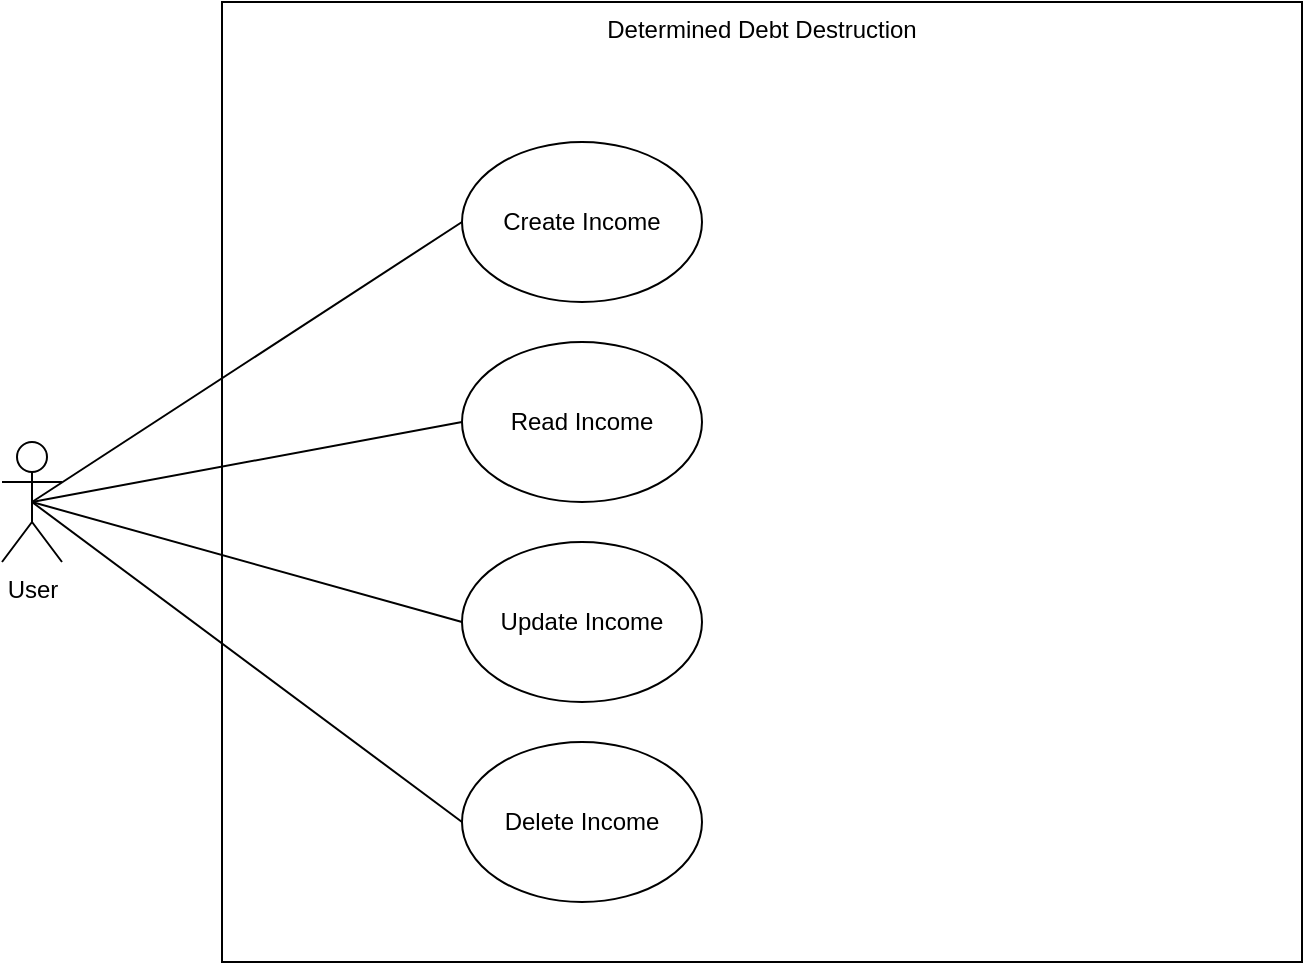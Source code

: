 <mxfile version="15.0.6" type="github">
  <diagram id="iCk0-uuXN-dzac4KxJ9Y" name="Page-1">
    <mxGraphModel dx="732" dy="784" grid="1" gridSize="10" guides="1" tooltips="1" connect="1" arrows="1" fold="1" page="1" pageScale="1" pageWidth="850" pageHeight="1100" math="0" shadow="0">
      <root>
        <mxCell id="0" />
        <mxCell id="1" parent="0" />
        <mxCell id="8YqOOLgah7Gyamwj7_4v-40" value="Determined Debt Destruction" style="rounded=0;whiteSpace=wrap;html=1;verticalAlign=top;" parent="1" vertex="1">
          <mxGeometry x="160" y="80" width="540" height="480" as="geometry" />
        </mxCell>
        <mxCell id="8YqOOLgah7Gyamwj7_4v-1" value="User" style="shape=umlActor;verticalLabelPosition=bottom;verticalAlign=top;html=1;outlineConnect=0;" parent="1" vertex="1">
          <mxGeometry x="50" y="300" width="30" height="60" as="geometry" />
        </mxCell>
        <mxCell id="8YqOOLgah7Gyamwj7_4v-3" value="Create Income" style="ellipse;whiteSpace=wrap;html=1;" parent="1" vertex="1">
          <mxGeometry x="280" y="150" width="120" height="80" as="geometry" />
        </mxCell>
        <mxCell id="8YqOOLgah7Gyamwj7_4v-25" value="" style="endArrow=none;html=1;exitX=0.5;exitY=0.5;exitDx=0;exitDy=0;exitPerimeter=0;entryX=0;entryY=0.5;entryDx=0;entryDy=0;" parent="1" source="8YqOOLgah7Gyamwj7_4v-1" target="8YqOOLgah7Gyamwj7_4v-3" edge="1">
          <mxGeometry width="50" height="50" relative="1" as="geometry">
            <mxPoint x="320" y="420" as="sourcePoint" />
            <mxPoint x="370" y="370" as="targetPoint" />
          </mxGeometry>
        </mxCell>
        <mxCell id="8YqOOLgah7Gyamwj7_4v-26" value="" style="endArrow=none;html=1;exitX=0.5;exitY=0.5;exitDx=0;exitDy=0;exitPerimeter=0;entryX=0;entryY=0.5;entryDx=0;entryDy=0;" parent="1" source="8YqOOLgah7Gyamwj7_4v-1" target="CxeyFoplvqYLXCRAcZgA-1" edge="1">
          <mxGeometry width="50" height="50" relative="1" as="geometry">
            <mxPoint x="220" y="410" as="sourcePoint" />
            <mxPoint x="120" y="210" as="targetPoint" />
          </mxGeometry>
        </mxCell>
        <mxCell id="8YqOOLgah7Gyamwj7_4v-27" value="" style="endArrow=none;html=1;exitX=0.5;exitY=0.5;exitDx=0;exitDy=0;exitPerimeter=0;entryX=0;entryY=0.5;entryDx=0;entryDy=0;" parent="1" source="8YqOOLgah7Gyamwj7_4v-1" target="CxeyFoplvqYLXCRAcZgA-2" edge="1">
          <mxGeometry width="50" height="50" relative="1" as="geometry">
            <mxPoint x="250" y="460" as="sourcePoint" />
            <mxPoint x="110" y="220" as="targetPoint" />
          </mxGeometry>
        </mxCell>
        <mxCell id="8YqOOLgah7Gyamwj7_4v-36" value="" style="endArrow=none;html=1;exitX=0.5;exitY=0.5;exitDx=0;exitDy=0;exitPerimeter=0;entryX=0;entryY=0.5;entryDx=0;entryDy=0;" parent="1" source="8YqOOLgah7Gyamwj7_4v-1" target="CxeyFoplvqYLXCRAcZgA-3" edge="1">
          <mxGeometry width="50" height="50" relative="1" as="geometry">
            <mxPoint x="190" y="580" as="sourcePoint" />
            <mxPoint x="280" y="490" as="targetPoint" />
          </mxGeometry>
        </mxCell>
        <mxCell id="CxeyFoplvqYLXCRAcZgA-1" value="Read Income" style="ellipse;whiteSpace=wrap;html=1;" parent="1" vertex="1">
          <mxGeometry x="280" y="250" width="120" height="80" as="geometry" />
        </mxCell>
        <mxCell id="CxeyFoplvqYLXCRAcZgA-2" value="Update Income" style="ellipse;whiteSpace=wrap;html=1;" parent="1" vertex="1">
          <mxGeometry x="280" y="350" width="120" height="80" as="geometry" />
        </mxCell>
        <mxCell id="CxeyFoplvqYLXCRAcZgA-3" value="Delete Income" style="ellipse;whiteSpace=wrap;html=1;" parent="1" vertex="1">
          <mxGeometry x="280" y="450" width="120" height="80" as="geometry" />
        </mxCell>
      </root>
    </mxGraphModel>
  </diagram>
</mxfile>
